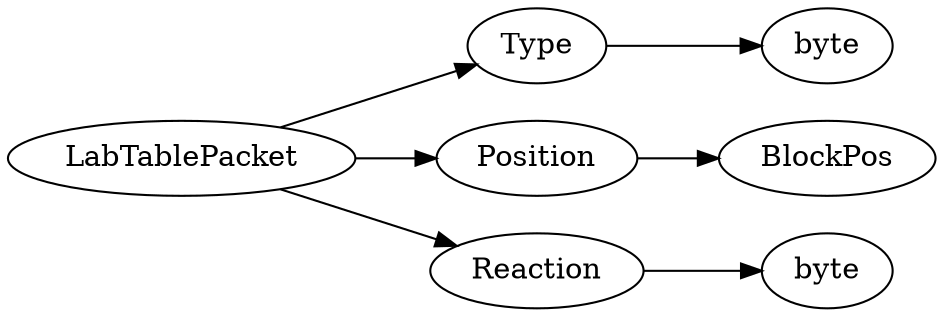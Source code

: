 digraph "LabTablePacket" {
rankdir = LR
0
0 -> 1
1 -> 2
0 -> 3
3 -> 4
0 -> 5
5 -> 6

0 [label="LabTablePacket",comment="name: \"LabTablePacket\", typeName: \"\", id: 0, branchId: 109, recurseId: -1, attributes: 0, notes: \"\""];
1 [label="Type",comment="name: \"Type\", typeName: \"\", id: 1, branchId: 0, recurseId: -1, attributes: 0, notes: \"\""];
2 [label="byte",comment="name: \"byte\", typeName: \"\", id: 2, branchId: 0, recurseId: -1, attributes: 512, notes: \"\""];
3 [label="Position",comment="name: \"Position\", typeName: \"BlockPos\", id: 3, branchId: 0, recurseId: -1, attributes: 256, notes: \"\""];
4 [label="BlockPos",comment="name: \"BlockPos\", typeName: \"\", id: 4, branchId: 0, recurseId: -1, attributes: 512, notes: \"\""];
5 [label="Reaction",comment="name: \"Reaction\", typeName: \"\", id: 5, branchId: 0, recurseId: -1, attributes: 0, notes: \"\""];
6 [label="byte",comment="name: \"byte\", typeName: \"\", id: 6, branchId: 0, recurseId: -1, attributes: 512, notes: \"\""];
{ rank = max;2;4;6}

}
